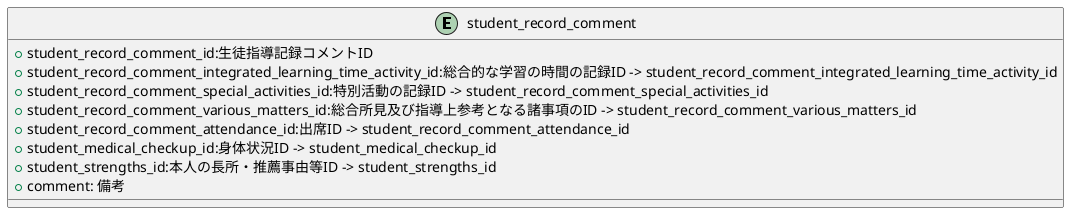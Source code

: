 @startuml

entity "student_record_comment"{
    + student_record_comment_id:生徒指導記録コメントID
    + student_record_comment_integrated_learning_time_activity_id:総合的な学習の時間の記録ID -> student_record_comment_integrated_learning_time_activity_id
    + student_record_comment_special_activities_id:特別活動の記録ID -> student_record_comment_special_activities_id
    + student_record_comment_various_matters_id:総合所見及び指導上参考となる諸事項のID -> student_record_comment_various_matters_id
    + student_record_comment_attendance_id:出席ID -> student_record_comment_attendance_id
    + student_medical_checkup_id:身体状況ID -> student_medical_checkup_id
    + student_strengths_id:本人の長所・推薦事由等ID -> student_strengths_id
    + comment: 備考
}

@enduml